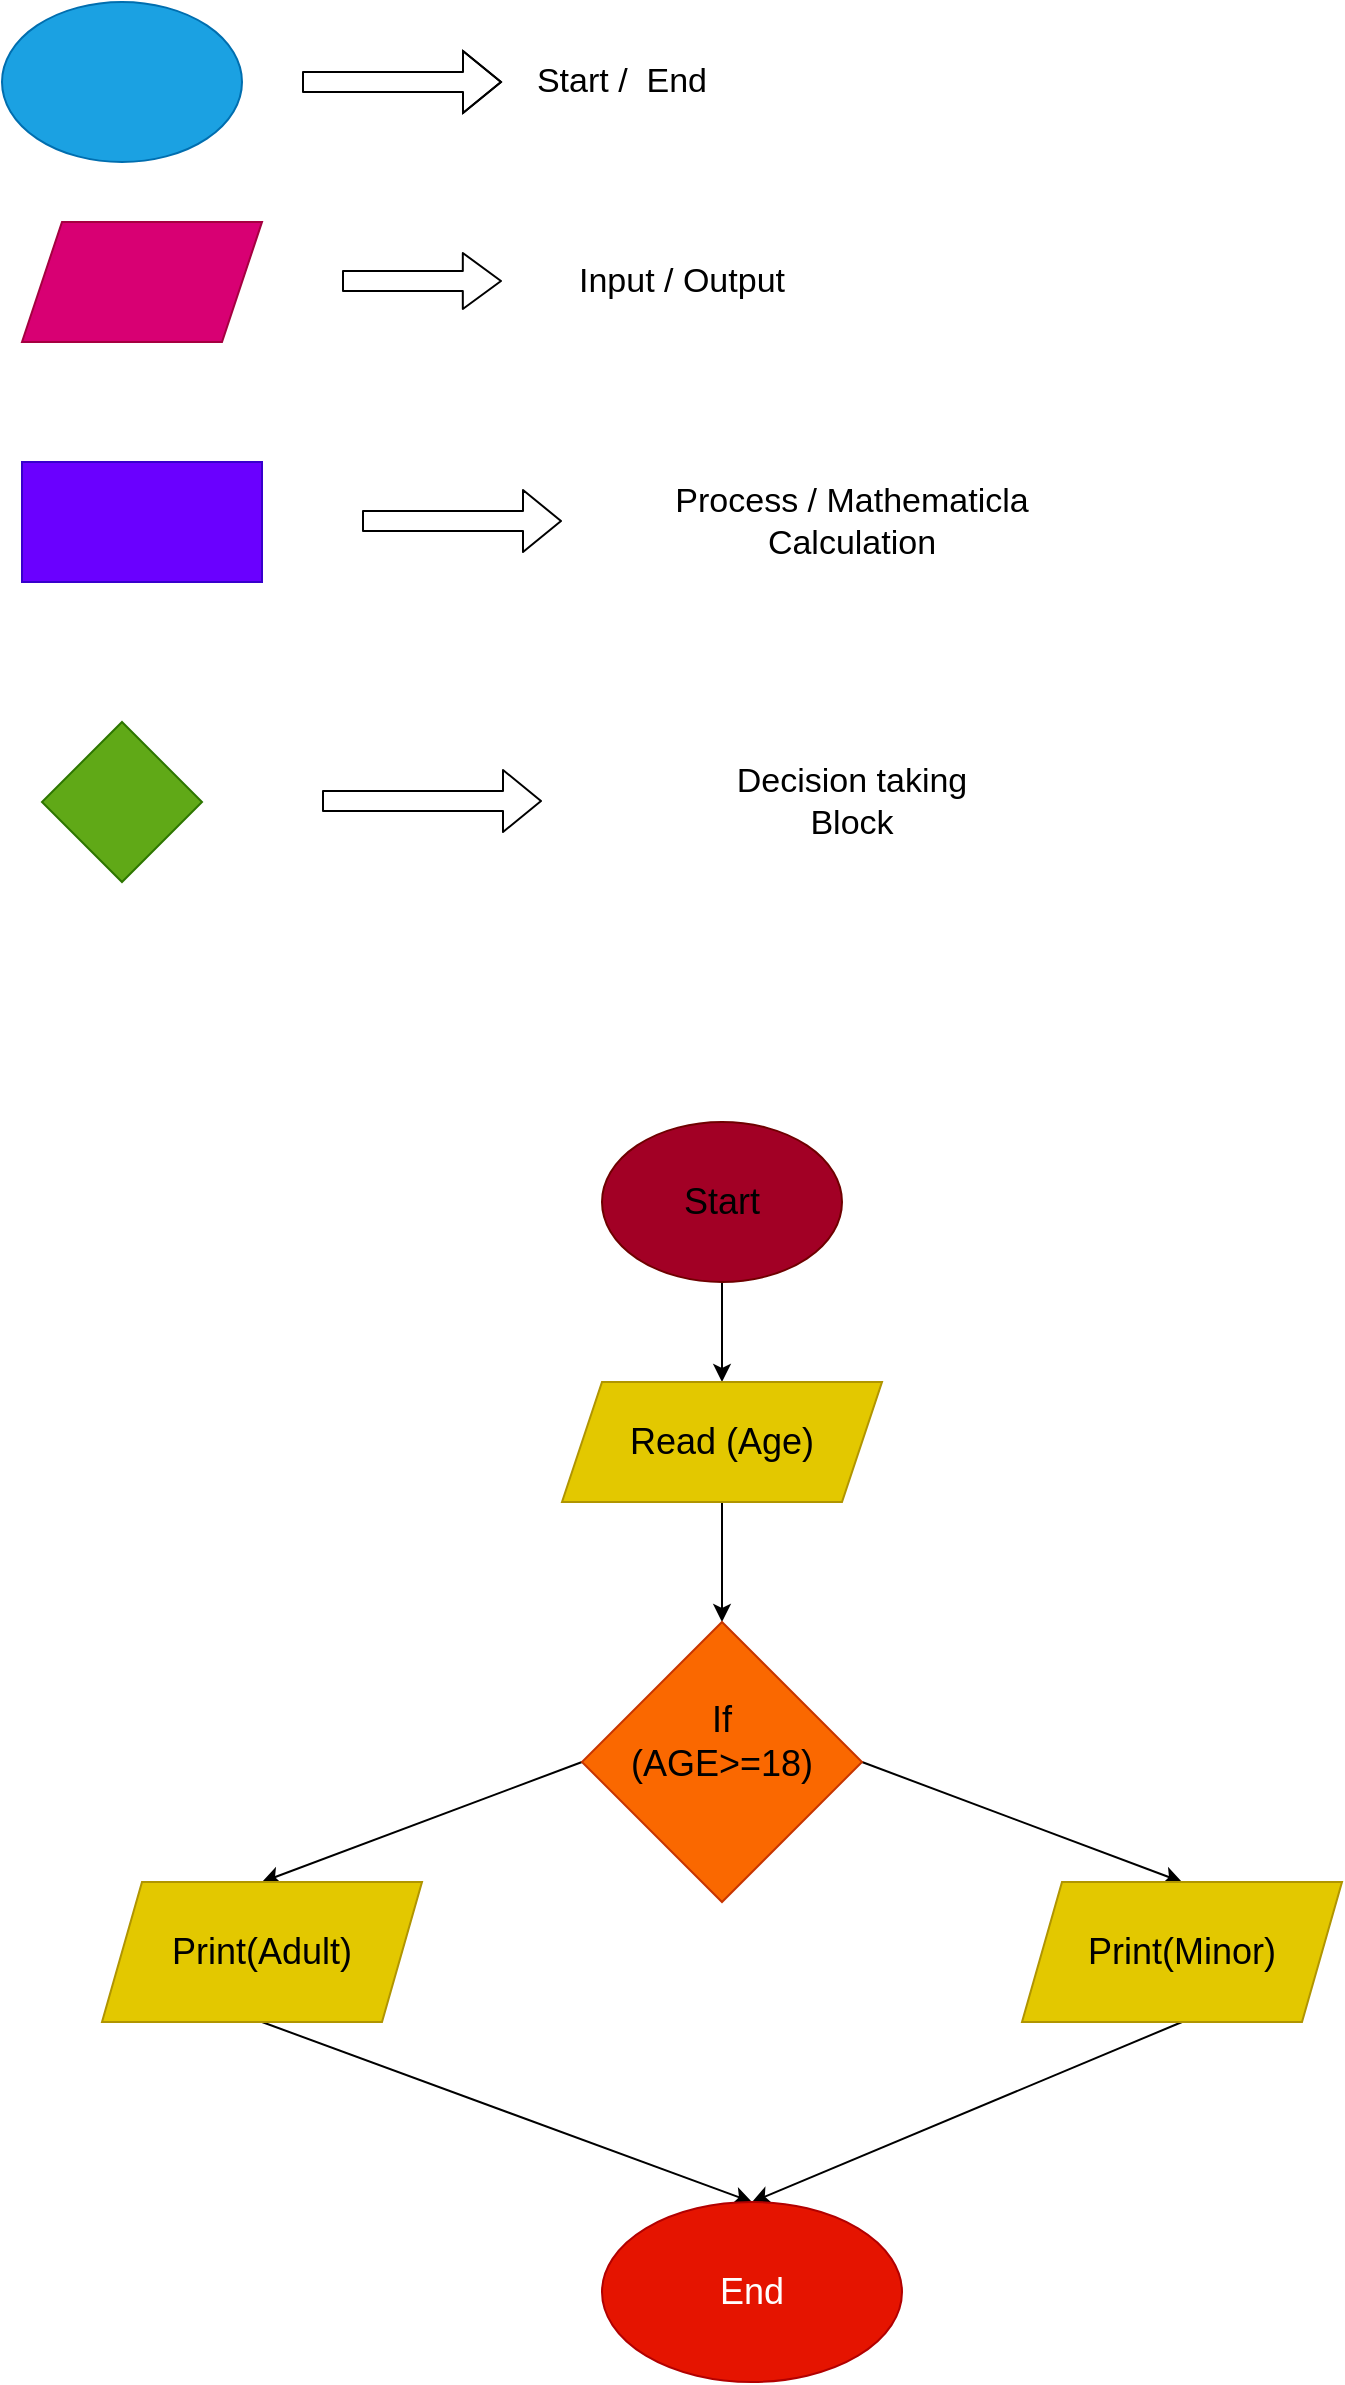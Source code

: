 <mxfile>
    <diagram id="hW-NxAtZMYT2XYFElcmD" name="Page-1">
        <mxGraphModel dx="1130" dy="694" grid="1" gridSize="10" guides="1" tooltips="1" connect="1" arrows="1" fold="1" page="1" pageScale="1" pageWidth="850" pageHeight="1100" math="0" shadow="0">
            <root>
                <mxCell id="0"/>
                <mxCell id="1" parent="0"/>
                <mxCell id="2" value="" style="ellipse;whiteSpace=wrap;html=1;fillColor=#1ba1e2;fontColor=#ffffff;strokeColor=#006EAF;" parent="1" vertex="1">
                    <mxGeometry x="40" y="40" width="120" height="80" as="geometry"/>
                </mxCell>
                <mxCell id="3" value="&lt;font style=&quot;font-size: 17px;&quot;&gt;Start /&amp;nbsp; End&lt;/font&gt;" style="text;strokeColor=none;align=center;fillColor=none;html=1;verticalAlign=middle;whiteSpace=wrap;rounded=0;" parent="1" vertex="1">
                    <mxGeometry x="300" y="55" width="100" height="50" as="geometry"/>
                </mxCell>
                <mxCell id="4" value="" style="shape=flexArrow;endArrow=classic;html=1;fontSize=17;" parent="1" edge="1">
                    <mxGeometry width="50" height="50" relative="1" as="geometry">
                        <mxPoint x="190" y="80" as="sourcePoint"/>
                        <mxPoint x="290" y="80" as="targetPoint"/>
                        <Array as="points">
                            <mxPoint x="230" y="80"/>
                        </Array>
                    </mxGeometry>
                </mxCell>
                <mxCell id="5" value="" style="shape=parallelogram;perimeter=parallelogramPerimeter;whiteSpace=wrap;html=1;fixedSize=1;fontSize=17;fillColor=#d80073;fontColor=#ffffff;strokeColor=#A50040;" parent="1" vertex="1">
                    <mxGeometry x="50" y="150" width="120" height="60" as="geometry"/>
                </mxCell>
                <mxCell id="6" value="" style="shape=flexArrow;endArrow=classic;html=1;fontSize=17;endWidth=17;endSize=6.03;" parent="1" edge="1">
                    <mxGeometry width="50" height="50" relative="1" as="geometry">
                        <mxPoint x="210" y="179.5" as="sourcePoint"/>
                        <mxPoint x="290" y="179.5" as="targetPoint"/>
                    </mxGeometry>
                </mxCell>
                <mxCell id="7" value="Input / Output" style="text;strokeColor=none;align=center;fillColor=none;html=1;verticalAlign=middle;whiteSpace=wrap;rounded=0;fontSize=17;" parent="1" vertex="1">
                    <mxGeometry x="320" y="165" width="120" height="30" as="geometry"/>
                </mxCell>
                <mxCell id="8" value="" style="rounded=0;whiteSpace=wrap;html=1;fontSize=17;fillColor=#6a00ff;fontColor=#ffffff;strokeColor=#3700CC;" parent="1" vertex="1">
                    <mxGeometry x="50" y="270" width="120" height="60" as="geometry"/>
                </mxCell>
                <mxCell id="9" value="" style="shape=flexArrow;endArrow=classic;html=1;fontSize=17;" parent="1" edge="1">
                    <mxGeometry width="50" height="50" relative="1" as="geometry">
                        <mxPoint x="220" y="299.5" as="sourcePoint"/>
                        <mxPoint x="320" y="299.5" as="targetPoint"/>
                    </mxGeometry>
                </mxCell>
                <mxCell id="10" value="Process / Mathematicla Calculation" style="text;strokeColor=none;align=center;fillColor=none;html=1;verticalAlign=middle;whiteSpace=wrap;rounded=0;fontSize=17;" parent="1" vertex="1">
                    <mxGeometry x="340" y="270" width="250" height="60" as="geometry"/>
                </mxCell>
                <mxCell id="11" value="" style="rhombus;whiteSpace=wrap;html=1;fontSize=17;fillColor=#60a917;fontColor=#ffffff;strokeColor=#2D7600;" parent="1" vertex="1">
                    <mxGeometry x="60" y="400" width="80" height="80" as="geometry"/>
                </mxCell>
                <mxCell id="12" value="" style="shape=flexArrow;endArrow=classic;html=1;fontSize=17;" parent="1" edge="1">
                    <mxGeometry width="50" height="50" relative="1" as="geometry">
                        <mxPoint x="200" y="439.5" as="sourcePoint"/>
                        <mxPoint x="310" y="439.5" as="targetPoint"/>
                    </mxGeometry>
                </mxCell>
                <mxCell id="14" value="Decision taking Block" style="text;strokeColor=none;align=center;fillColor=none;html=1;verticalAlign=middle;whiteSpace=wrap;rounded=0;fontSize=17;" parent="1" vertex="1">
                    <mxGeometry x="385" y="417.5" width="160" height="45" as="geometry"/>
                </mxCell>
                <mxCell id="28" style="edgeStyle=none;html=1;exitX=0.5;exitY=1;exitDx=0;exitDy=0;entryX=0.5;entryY=0;entryDx=0;entryDy=0;fontSize=18;fontColor=#FFFFFF;" edge="1" parent="1" source="16" target="18">
                    <mxGeometry relative="1" as="geometry"/>
                </mxCell>
                <mxCell id="16" value="" style="ellipse;whiteSpace=wrap;html=1;fillColor=#a20025;fontColor=#ffffff;strokeColor=#6F0000;" vertex="1" parent="1">
                    <mxGeometry x="340" y="600" width="120" height="80" as="geometry"/>
                </mxCell>
                <mxCell id="17" value="&lt;font style=&quot;font-size: 18px;&quot;&gt;Start&lt;/font&gt;" style="text;strokeColor=none;align=center;fillColor=none;html=1;verticalAlign=middle;whiteSpace=wrap;rounded=0;" vertex="1" parent="1">
                    <mxGeometry x="370" y="625" width="60" height="30" as="geometry"/>
                </mxCell>
                <mxCell id="29" style="edgeStyle=none;html=1;exitX=0.5;exitY=1;exitDx=0;exitDy=0;entryX=0.5;entryY=0;entryDx=0;entryDy=0;fontSize=18;fontColor=#FFFFFF;" edge="1" parent="1" source="18" target="20">
                    <mxGeometry relative="1" as="geometry"/>
                </mxCell>
                <mxCell id="18" value="" style="shape=parallelogram;perimeter=parallelogramPerimeter;whiteSpace=wrap;html=1;fixedSize=1;fontSize=18;fillColor=#e3c800;fontColor=#000000;strokeColor=#B09500;" vertex="1" parent="1">
                    <mxGeometry x="320" y="730" width="160" height="60" as="geometry"/>
                </mxCell>
                <mxCell id="19" value="Read (Age)" style="text;strokeColor=none;align=center;fillColor=none;html=1;verticalAlign=middle;whiteSpace=wrap;rounded=0;fontSize=18;" vertex="1" parent="1">
                    <mxGeometry x="350" y="745" width="100" height="30" as="geometry"/>
                </mxCell>
                <mxCell id="30" style="edgeStyle=none;html=1;exitX=1;exitY=0.5;exitDx=0;exitDy=0;fontSize=18;fontColor=#FFFFFF;entryX=0.5;entryY=0;entryDx=0;entryDy=0;" edge="1" parent="1" source="20" target="22">
                    <mxGeometry relative="1" as="geometry">
                        <mxPoint x="640" y="920" as="targetPoint"/>
                    </mxGeometry>
                </mxCell>
                <mxCell id="31" style="edgeStyle=none;html=1;exitX=0;exitY=0.5;exitDx=0;exitDy=0;entryX=0.5;entryY=0;entryDx=0;entryDy=0;fontSize=18;fontColor=#FFFFFF;" edge="1" parent="1" source="20" target="23">
                    <mxGeometry relative="1" as="geometry"/>
                </mxCell>
                <mxCell id="20" value="" style="rhombus;whiteSpace=wrap;html=1;fontSize=18;fillColor=#fa6800;fontColor=#000000;strokeColor=#C73500;" vertex="1" parent="1">
                    <mxGeometry x="330" y="850" width="140" height="140" as="geometry"/>
                </mxCell>
                <mxCell id="21" value="If (AGE&amp;gt;=18)" style="text;strokeColor=none;align=center;fillColor=none;html=1;verticalAlign=middle;whiteSpace=wrap;rounded=0;fontSize=18;" vertex="1" parent="1">
                    <mxGeometry x="360" y="880" width="80" height="60" as="geometry"/>
                </mxCell>
                <mxCell id="32" style="edgeStyle=none;html=1;exitX=0.5;exitY=1;exitDx=0;exitDy=0;entryX=0.5;entryY=0;entryDx=0;entryDy=0;fontSize=18;fontColor=#FFFFFF;" edge="1" parent="1" source="22" target="24">
                    <mxGeometry relative="1" as="geometry"/>
                </mxCell>
                <mxCell id="22" value="" style="shape=parallelogram;perimeter=parallelogramPerimeter;whiteSpace=wrap;html=1;fixedSize=1;fontSize=18;fillColor=#e3c800;fontColor=#000000;strokeColor=#B09500;" vertex="1" parent="1">
                    <mxGeometry x="550" y="980" width="160" height="70" as="geometry"/>
                </mxCell>
                <mxCell id="33" style="edgeStyle=none;html=1;exitX=0.5;exitY=1;exitDx=0;exitDy=0;entryX=0.5;entryY=0;entryDx=0;entryDy=0;fontSize=18;fontColor=#FFFFFF;" edge="1" parent="1" source="23" target="24">
                    <mxGeometry relative="1" as="geometry"/>
                </mxCell>
                <mxCell id="23" value="" style="shape=parallelogram;perimeter=parallelogramPerimeter;whiteSpace=wrap;html=1;fixedSize=1;fontSize=18;fillColor=#e3c800;fontColor=#000000;strokeColor=#B09500;" vertex="1" parent="1">
                    <mxGeometry x="90" y="980" width="160" height="70" as="geometry"/>
                </mxCell>
                <mxCell id="24" value="" style="ellipse;whiteSpace=wrap;html=1;fontSize=18;fillColor=#e51400;fontColor=#ffffff;strokeColor=#B20000;" vertex="1" parent="1">
                    <mxGeometry x="340" y="1140" width="150" height="90" as="geometry"/>
                </mxCell>
                <mxCell id="25" value="&lt;font color=&quot;#000000&quot;&gt;Print(Adult)&lt;/font&gt;" style="text;strokeColor=none;align=center;fillColor=none;html=1;verticalAlign=middle;whiteSpace=wrap;rounded=0;fontSize=18;" vertex="1" parent="1">
                    <mxGeometry x="115" y="1000" width="110" height="30" as="geometry"/>
                </mxCell>
                <mxCell id="26" value="Print(Minor)" style="text;strokeColor=none;align=center;fillColor=none;html=1;verticalAlign=middle;whiteSpace=wrap;rounded=0;fontSize=18;fontColor=#000000;" vertex="1" parent="1">
                    <mxGeometry x="570" y="1000" width="120" height="30" as="geometry"/>
                </mxCell>
                <mxCell id="27" value="&lt;font color=&quot;#ffffff&quot;&gt;End&lt;/font&gt;" style="text;strokeColor=none;align=center;fillColor=none;html=1;verticalAlign=middle;whiteSpace=wrap;rounded=0;fontSize=18;fontColor=#000000;" vertex="1" parent="1">
                    <mxGeometry x="385" y="1170" width="60" height="30" as="geometry"/>
                </mxCell>
            </root>
        </mxGraphModel>
    </diagram>
</mxfile>